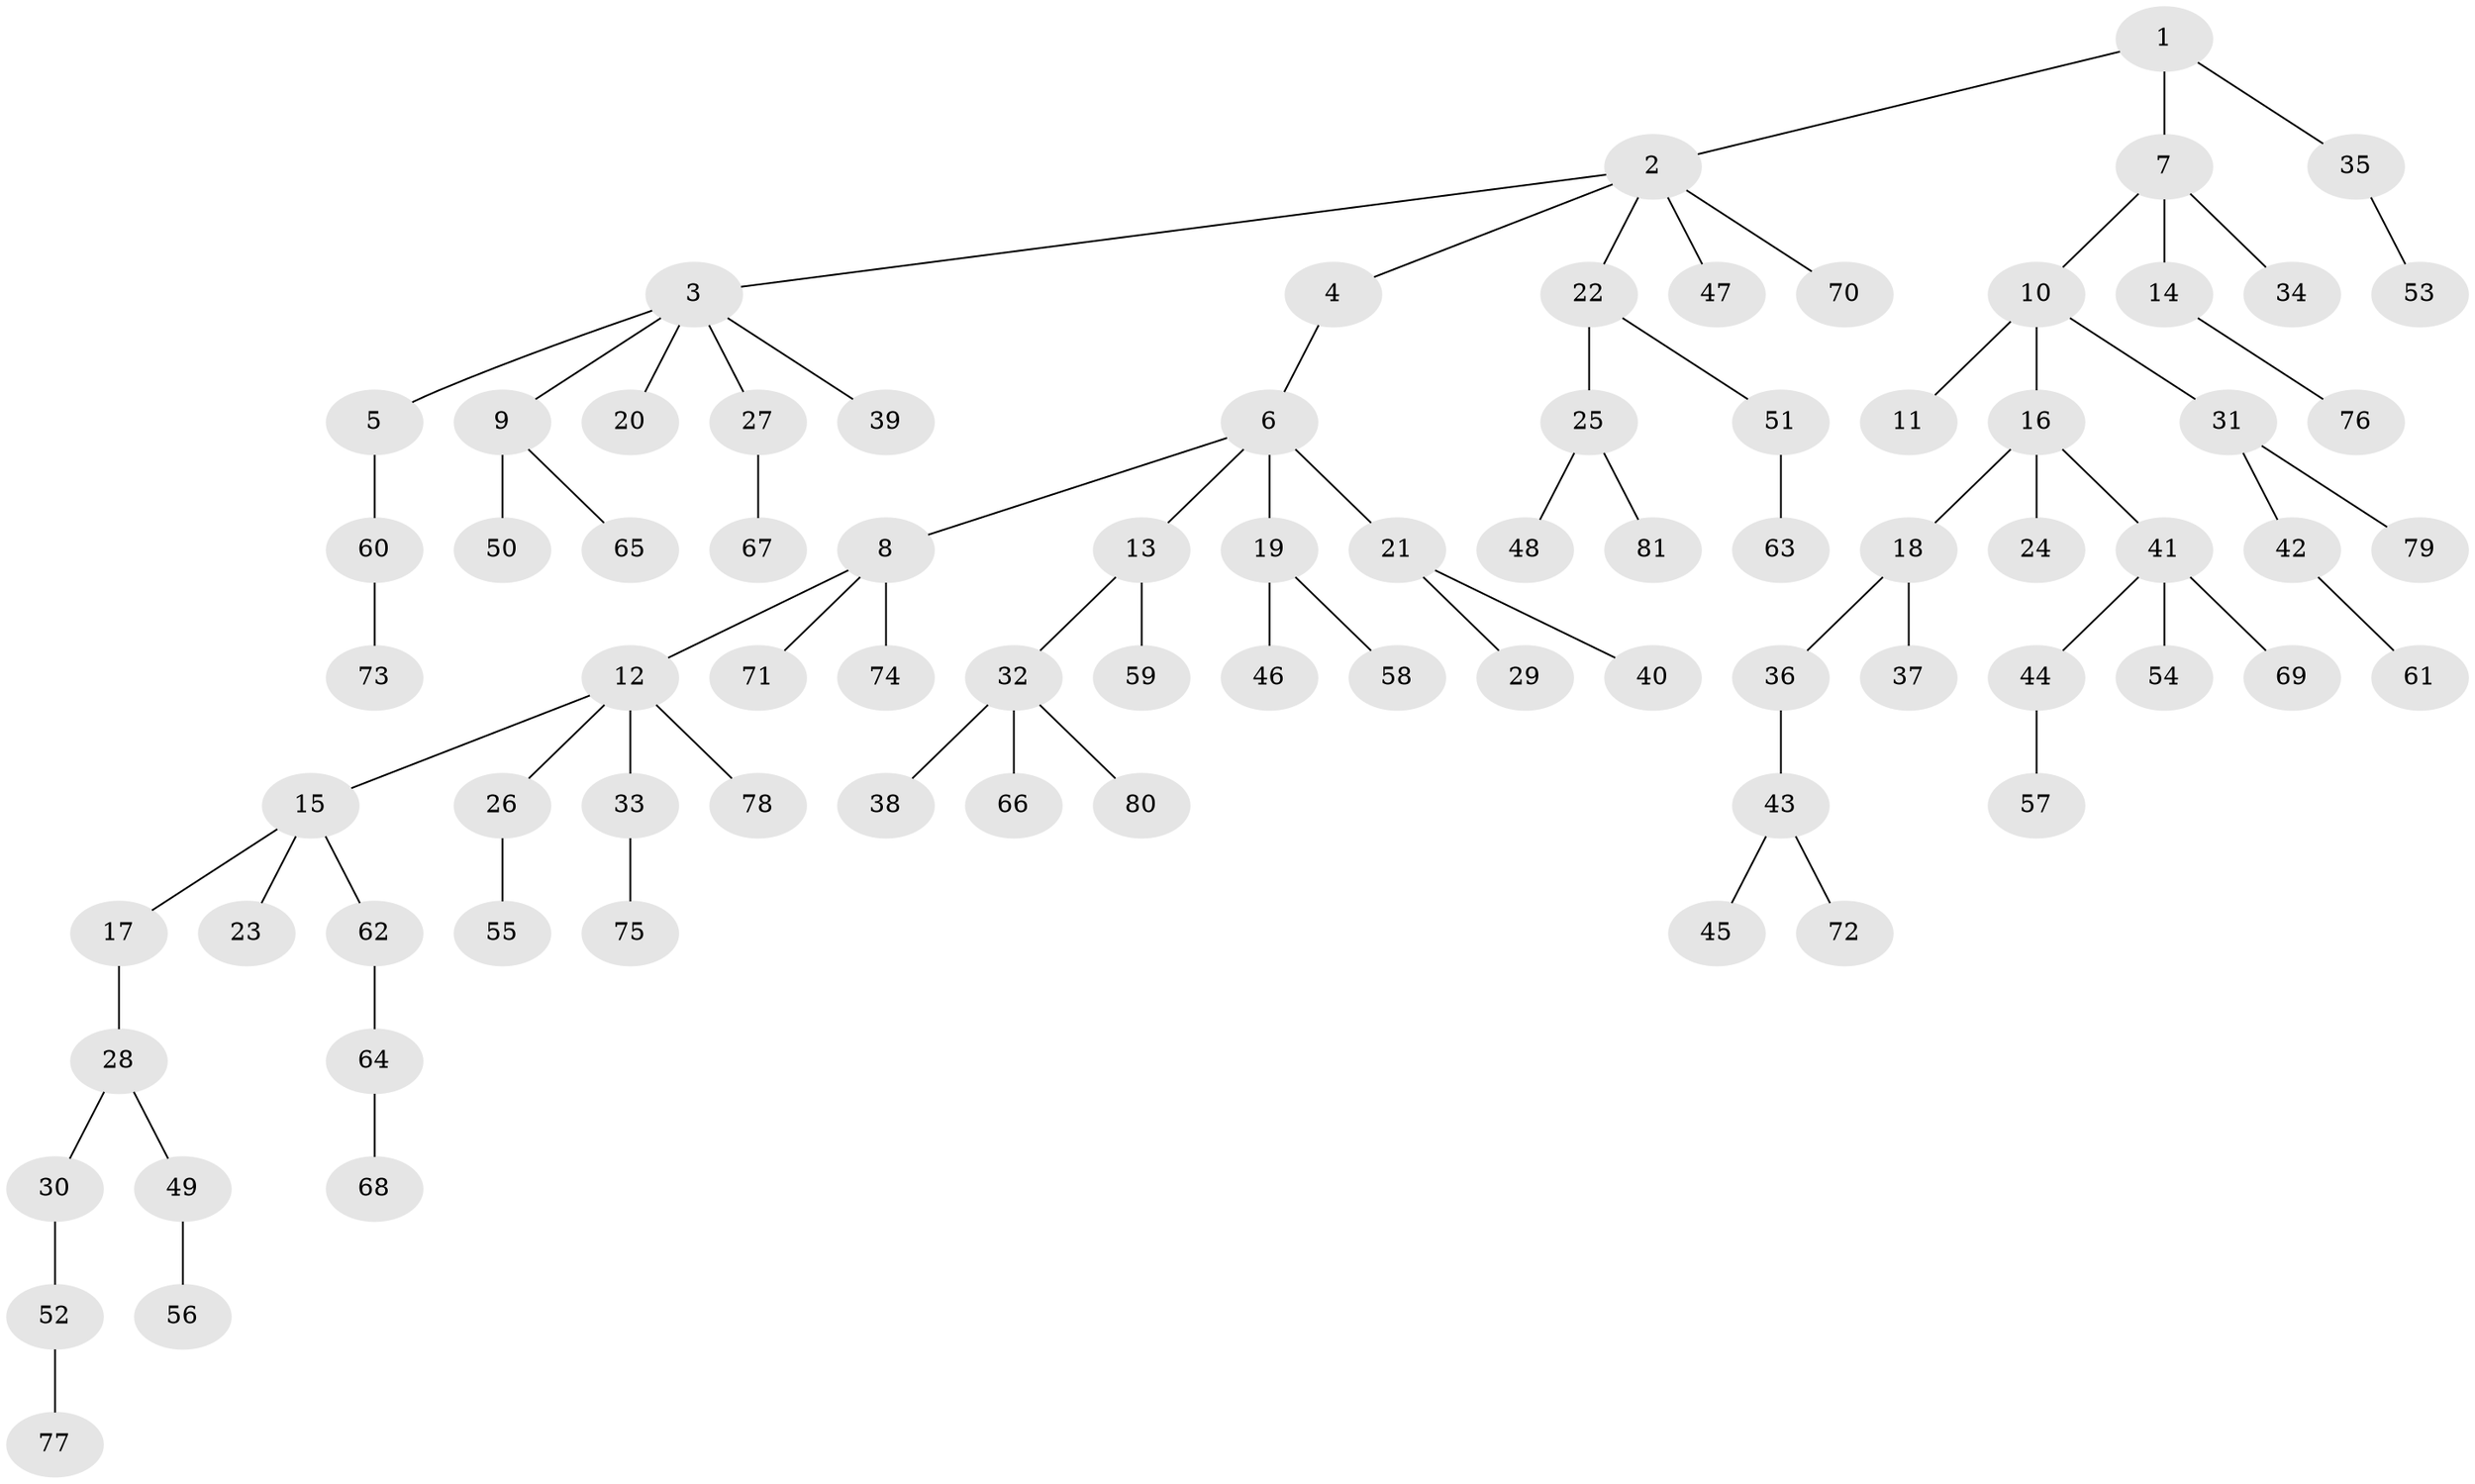 // Generated by graph-tools (version 1.1) at 2025/52/03/09/25 04:52:57]
// undirected, 81 vertices, 80 edges
graph export_dot {
graph [start="1"]
  node [color=gray90,style=filled];
  1;
  2;
  3;
  4;
  5;
  6;
  7;
  8;
  9;
  10;
  11;
  12;
  13;
  14;
  15;
  16;
  17;
  18;
  19;
  20;
  21;
  22;
  23;
  24;
  25;
  26;
  27;
  28;
  29;
  30;
  31;
  32;
  33;
  34;
  35;
  36;
  37;
  38;
  39;
  40;
  41;
  42;
  43;
  44;
  45;
  46;
  47;
  48;
  49;
  50;
  51;
  52;
  53;
  54;
  55;
  56;
  57;
  58;
  59;
  60;
  61;
  62;
  63;
  64;
  65;
  66;
  67;
  68;
  69;
  70;
  71;
  72;
  73;
  74;
  75;
  76;
  77;
  78;
  79;
  80;
  81;
  1 -- 2;
  1 -- 7;
  1 -- 35;
  2 -- 3;
  2 -- 4;
  2 -- 22;
  2 -- 47;
  2 -- 70;
  3 -- 5;
  3 -- 9;
  3 -- 20;
  3 -- 27;
  3 -- 39;
  4 -- 6;
  5 -- 60;
  6 -- 8;
  6 -- 13;
  6 -- 19;
  6 -- 21;
  7 -- 10;
  7 -- 14;
  7 -- 34;
  8 -- 12;
  8 -- 71;
  8 -- 74;
  9 -- 50;
  9 -- 65;
  10 -- 11;
  10 -- 16;
  10 -- 31;
  12 -- 15;
  12 -- 26;
  12 -- 33;
  12 -- 78;
  13 -- 32;
  13 -- 59;
  14 -- 76;
  15 -- 17;
  15 -- 23;
  15 -- 62;
  16 -- 18;
  16 -- 24;
  16 -- 41;
  17 -- 28;
  18 -- 36;
  18 -- 37;
  19 -- 46;
  19 -- 58;
  21 -- 29;
  21 -- 40;
  22 -- 25;
  22 -- 51;
  25 -- 48;
  25 -- 81;
  26 -- 55;
  27 -- 67;
  28 -- 30;
  28 -- 49;
  30 -- 52;
  31 -- 42;
  31 -- 79;
  32 -- 38;
  32 -- 66;
  32 -- 80;
  33 -- 75;
  35 -- 53;
  36 -- 43;
  41 -- 44;
  41 -- 54;
  41 -- 69;
  42 -- 61;
  43 -- 45;
  43 -- 72;
  44 -- 57;
  49 -- 56;
  51 -- 63;
  52 -- 77;
  60 -- 73;
  62 -- 64;
  64 -- 68;
}
